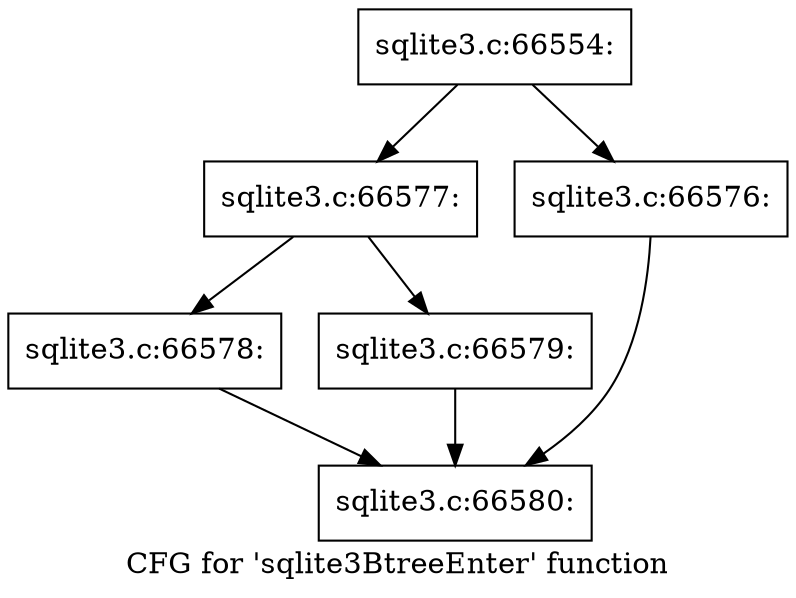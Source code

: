 digraph "CFG for 'sqlite3BtreeEnter' function" {
	label="CFG for 'sqlite3BtreeEnter' function";

	Node0x55c0f76d3850 [shape=record,label="{sqlite3.c:66554:}"];
	Node0x55c0f76d3850 -> Node0x55c0f76d5710;
	Node0x55c0f76d3850 -> Node0x55c0f76d56c0;
	Node0x55c0f76d56c0 [shape=record,label="{sqlite3.c:66576:}"];
	Node0x55c0f76d56c0 -> Node0x55c0f76d39d0;
	Node0x55c0f76d5710 [shape=record,label="{sqlite3.c:66577:}"];
	Node0x55c0f76d5710 -> Node0x55c0f76d5d30;
	Node0x55c0f76d5710 -> Node0x55c0f76d5d80;
	Node0x55c0f76d5d30 [shape=record,label="{sqlite3.c:66578:}"];
	Node0x55c0f76d5d30 -> Node0x55c0f76d39d0;
	Node0x55c0f76d5d80 [shape=record,label="{sqlite3.c:66579:}"];
	Node0x55c0f76d5d80 -> Node0x55c0f76d39d0;
	Node0x55c0f76d39d0 [shape=record,label="{sqlite3.c:66580:}"];
}
